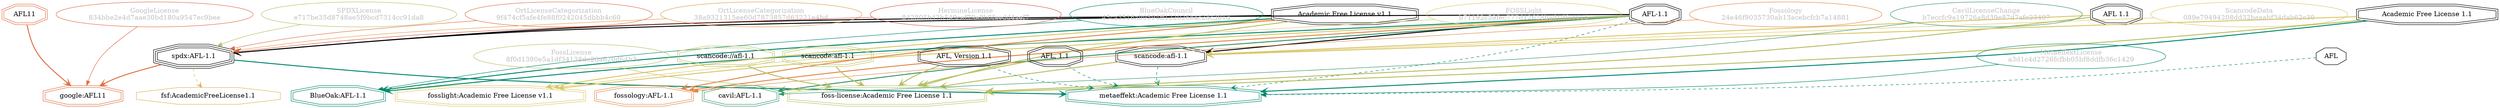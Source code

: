 strict digraph {
    node [shape=box];
    graph [splines=curved];
    26 [label="SPDXLicense\ne717be35d8748ae5f9bcd7314cc91da8"
       ,fontcolor=gray
       ,color="#b8bf62"
       ,fillcolor="beige;1"
       ,shape=ellipse];
    27 [label="spdx:AFL-1.1"
       ,shape=tripleoctagon];
    28 [label="AFL-1.1"
       ,shape=doubleoctagon];
    29 [label="Academic Free License v1.1"
       ,shape=doubleoctagon];
    5442 [label="GoogleLicense\n834bbe2e4d7aae30bd180a9547ec9bee"
         ,fontcolor=gray
         ,color="#e06f45"
         ,fillcolor="beige;1"
         ,shape=ellipse];
    5443 [label="google:AFL11"
         ,color="#e06f45"
         ,shape=doubleoctagon];
    5444 [label=AFL11
         ,color="#e06f45"
         ,shape=doubleoctagon];
    5795 [label=AFL,shape=octagon];
    8713 [label="BlueOakCouncil\n45ca3516a99594ff122026bac2dc381d"
         ,fontcolor=gray
         ,color="#00876c"
         ,fillcolor="beige;1"
         ,shape=ellipse];
    8714 [label="BlueOak:AFL-1.1"
         ,color="#00876c"
         ,shape=doubleoctagon];
    10024 [label="fsf:AcademicFreeLicense1.1"
          ,color="#deb256"
          ,shape=octagon];
    11354 [label="ScancodeData\n089e79494208dd32beaabf34dab62c30"
          ,fontcolor=gray
          ,color="#dac767"
          ,fillcolor="beige;1"
          ,shape=ellipse];
    11355 [label="scancode:afl-1.1"
          ,shape=doubleoctagon];
    11356 [label="AFL 1.1"
          ,shape=doubleoctagon];
    11357 [label="Academic Free License 1.1"
          ,shape=doubleoctagon];
    25955 [label="Fossology\n24e46f9035730ab13acebcfcb7a14881"
          ,fontcolor=gray
          ,color="#e18745"
          ,fillcolor="beige;1"
          ,shape=ellipse];
    25956 [label="fossology:AFL-1.1"
          ,color="#e18745"
          ,shape=doubleoctagon];
    28463 [label="OrtLicenseCategorization\n9f474cf5afe4fe88f0242045dbbb4c60"
          ,fontcolor=gray
          ,color="#e06f45"
          ,fillcolor="beige;1"
          ,shape=ellipse];
    35327 [label="OrtLicenseCategorization\n38a9321315ee60d7873857d63221e4bd"
          ,fontcolor=gray
          ,color="#e09d4b"
          ,fillcolor="beige;1"
          ,shape=ellipse];
    36316 [label="CavilLicenseChange\nb7eccfc9a19726a8d39e87d7afe23407"
          ,fontcolor=gray
          ,color="#379469"
          ,fillcolor="beige;1"
          ,shape=ellipse];
    36317 [label="cavil:AFL-1.1"
          ,color="#379469"
          ,shape=doubleoctagon];
    39101 [label="MetaeffektLicense\na3d1c4d2726fcfbb05bf8ddfb36c1429"
          ,fontcolor=gray
          ,color="#00876c"
          ,fillcolor="beige;1"
          ,shape=ellipse];
    39102 [label="metaeffekt:Academic Free License 1.1"
          ,color="#00876c"
          ,shape=doubleoctagon];
    39103 [label="AFL, Version 1.1"
          ,shape=doubleoctagon];
    39104 [label="AFL, 1.1"
          ,shape=doubleoctagon];
    49919 [label="HermineLicense\n842805b42b549caf79a9b8faedd4aef7"
          ,fontcolor=gray
          ,color="#dc574a"
          ,fillcolor="beige;1"
          ,shape=ellipse];
    50228 [label="FossLicense\n8f0d1390e5a1df34138de26a620d64b3"
          ,fontcolor=gray
          ,color="#b8bf62"
          ,fillcolor="beige;1"
          ,shape=ellipse];
    50229 [label="foss-license:Academic Free License 1.1"
          ,color="#b8bf62"
          ,shape=doubleoctagon];
    50230 [label="scancode://afl-1.1"
          ,color="#b8bf62"
          ,shape=doubleoctagon];
    50231 [label="scancode:afl-1.1"
          ,color="#b8bf62"
          ,shape=doubleoctagon];
    50922 [label="FOSSLight\nb71192c59fec777d12628bad1dfe1015"
          ,fontcolor=gray
          ,color="#dac767"
          ,fillcolor="beige;1"
          ,shape=ellipse];
    50923 [label="fosslight:Academic Free License v1.1"
          ,color="#dac767"
          ,shape=doubleoctagon];
    26 -> 27 [weight=0.5
             ,color="#b8bf62"];
    27 -> 5443 [style=bold
               ,arrowhead=vee
               ,weight=0.7
               ,color="#e06f45"];
    27 -> 10024 [style=dashed
                ,arrowhead=vee
                ,weight=0.5
                ,color="#deb256"];
    27 -> 39102 [style=bold
                ,arrowhead=vee
                ,weight=0.7
                ,color="#00876c"];
    28 -> 27 [style=bold
             ,arrowhead=vee
             ,weight=0.7];
    28 -> 8714 [style=bold
               ,arrowhead=vee
               ,weight=0.7
               ,color="#00876c"];
    28 -> 11355 [style=bold
                ,arrowhead=vee
                ,weight=0.7];
    28 -> 25956 [style=bold
                ,arrowhead=vee
                ,weight=0.7
                ,color="#e18745"];
    28 -> 36317 [style=bold
                ,arrowhead=vee
                ,weight=0.7
                ,color="#379469"];
    28 -> 36317 [style=bold
                ,arrowhead=vee
                ,weight=0.7
                ,color="#379469"];
    28 -> 39102 [style=dashed
                ,arrowhead=vee
                ,weight=0.5
                ,color="#00876c"];
    28 -> 50923 [style=bold
                ,arrowhead=vee
                ,weight=0.7
                ,color="#dac767"];
    29 -> 27 [style=bold
             ,arrowhead=vee
             ,weight=0.7];
    29 -> 8714 [style=bold
               ,arrowhead=vee
               ,weight=0.7
               ,color="#00876c"];
    29 -> 25956 [style=bold
                ,arrowhead=vee
                ,weight=0.7
                ,color="#e18745"];
    29 -> 50229 [style=bold
                ,arrowhead=vee
                ,weight=0.7
                ,color="#b8bf62"];
    29 -> 50923 [style=bold
                ,arrowhead=vee
                ,weight=0.7
                ,color="#dac767"];
    5442 -> 5443 [weight=0.5
                 ,color="#e06f45"];
    5444 -> 5443 [style=bold
                 ,arrowhead=vee
                 ,weight=0.7
                 ,color="#e06f45"];
    5795 -> 39102 [style=dashed
                  ,arrowhead=vee
                  ,weight=0.5
                  ,color="#00876c"];
    8713 -> 8714 [weight=0.5
                 ,color="#00876c"];
    11354 -> 11355 [weight=0.5
                   ,color="#dac767"];
    11355 -> 39102 [style=dashed
                   ,arrowhead=vee
                   ,weight=0.5
                   ,color="#00876c"];
    11355 -> 50229 [style=bold
                   ,arrowhead=vee
                   ,weight=0.7
                   ,color="#b8bf62"];
    11356 -> 11355 [style=bold
                   ,arrowhead=vee
                   ,weight=0.7
                   ,color="#dac767"];
    11356 -> 50229 [style=bold
                   ,arrowhead=vee
                   ,weight=0.7
                   ,color="#b8bf62"];
    11357 -> 11355 [style=bold
                   ,arrowhead=vee
                   ,weight=0.7
                   ,color="#dac767"];
    11357 -> 39102 [style=bold
                   ,arrowhead=vee
                   ,weight=0.7
                   ,color="#00876c"];
    11357 -> 50229 [style=bold
                   ,arrowhead=vee
                   ,weight=0.7
                   ,color="#b8bf62"];
    25955 -> 25956 [weight=0.5
                   ,color="#e18745"];
    28463 -> 27 [weight=0.5
                ,color="#e06f45"];
    35327 -> 27 [weight=0.5
                ,color="#e09d4b"];
    36316 -> 36317 [weight=0.5
                   ,color="#379469"];
    39101 -> 39102 [weight=0.5
                   ,color="#00876c"];
    39103 -> 39102 [style=dashed
                   ,arrowhead=vee
                   ,weight=0.5
                   ,color="#00876c"];
    39103 -> 50229 [style=bold
                   ,arrowhead=vee
                   ,weight=0.7
                   ,color="#b8bf62"];
    39104 -> 39102 [style=dashed
                   ,arrowhead=vee
                   ,weight=0.5
                   ,color="#00876c"];
    39104 -> 50229 [style=bold
                   ,arrowhead=vee
                   ,weight=0.7
                   ,color="#b8bf62"];
    49919 -> 27 [weight=0.5
                ,color="#dc574a"];
    50228 -> 50229 [weight=0.5
                   ,color="#b8bf62"];
    50230 -> 50229 [style=bold
                   ,arrowhead=vee
                   ,weight=0.7
                   ,color="#b8bf62"];
    50231 -> 50229 [style=bold
                   ,arrowhead=vee
                   ,weight=0.7
                   ,color="#b8bf62"];
    50922 -> 50923 [weight=0.5
                   ,color="#dac767"];
}
